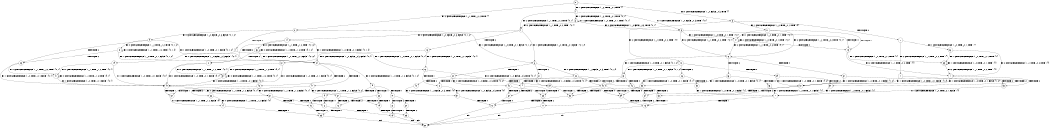 digraph BCG {
size = "7, 10.5";
center = TRUE;
node [shape = circle];
0 [peripheries = 2];
0 -> 1 [label = "EX !1 !ATOMIC_EXCH_BRANCH (1, +0, TRUE, +0, 1, TRUE) !{}"];
0 -> 2 [label = "EX !2 !ATOMIC_EXCH_BRANCH (1, +1, TRUE, +0, 2, TRUE) !{}"];
0 -> 3 [label = "EX !0 !ATOMIC_EXCH_BRANCH (1, +0, FALSE, +0, 3, TRUE) !{}"];
1 -> 4 [label = "EX !2 !ATOMIC_EXCH_BRANCH (1, +1, TRUE, +0, 2, TRUE) !{0, 1}"];
1 -> 5 [label = "EX !0 !ATOMIC_EXCH_BRANCH (1, +0, FALSE, +0, 3, TRUE) !{0, 1}"];
1 -> 6 [label = "EX !1 !ATOMIC_EXCH_BRANCH (1, +0, TRUE, +0, 1, TRUE) !{0, 1}"];
2 -> 7 [label = "TERMINATE !2"];
2 -> 8 [label = "EX !1 !ATOMIC_EXCH_BRANCH (1, +0, TRUE, +0, 1, FALSE) !{0, 1, 2}"];
2 -> 9 [label = "EX !0 !ATOMIC_EXCH_BRANCH (1, +0, FALSE, +0, 3, FALSE) !{0, 1, 2}"];
3 -> 10 [label = "TERMINATE !0"];
3 -> 11 [label = "EX !1 !ATOMIC_EXCH_BRANCH (1, +0, TRUE, +0, 1, TRUE) !{0}"];
3 -> 12 [label = "EX !2 !ATOMIC_EXCH_BRANCH (1, +1, TRUE, +0, 2, TRUE) !{0}"];
4 -> 13 [label = "TERMINATE !2"];
4 -> 14 [label = "EX !0 !ATOMIC_EXCH_BRANCH (1, +0, FALSE, +0, 3, FALSE) !{0, 1, 2}"];
4 -> 8 [label = "EX !1 !ATOMIC_EXCH_BRANCH (1, +0, TRUE, +0, 1, FALSE) !{0, 1, 2}"];
5 -> 15 [label = "TERMINATE !0"];
5 -> 16 [label = "EX !2 !ATOMIC_EXCH_BRANCH (1, +1, TRUE, +0, 2, TRUE) !{0, 1}"];
5 -> 17 [label = "EX !1 !ATOMIC_EXCH_BRANCH (1, +0, TRUE, +0, 1, TRUE) !{0, 1}"];
6 -> 4 [label = "EX !2 !ATOMIC_EXCH_BRANCH (1, +1, TRUE, +0, 2, TRUE) !{0, 1}"];
6 -> 5 [label = "EX !0 !ATOMIC_EXCH_BRANCH (1, +0, FALSE, +0, 3, TRUE) !{0, 1}"];
6 -> 6 [label = "EX !1 !ATOMIC_EXCH_BRANCH (1, +0, TRUE, +0, 1, TRUE) !{0, 1}"];
7 -> 18 [label = "EX !1 !ATOMIC_EXCH_BRANCH (1, +0, TRUE, +0, 1, FALSE) !{0, 1}"];
7 -> 19 [label = "EX !0 !ATOMIC_EXCH_BRANCH (1, +0, FALSE, +0, 3, FALSE) !{0, 1}"];
8 -> 20 [label = "TERMINATE !1"];
8 -> 21 [label = "TERMINATE !2"];
8 -> 22 [label = "EX !0 !ATOMIC_EXCH_BRANCH (1, +0, FALSE, +0, 3, TRUE) !{0, 1, 2}"];
9 -> 23 [label = "TERMINATE !2"];
9 -> 24 [label = "EX !1 !ATOMIC_EXCH_BRANCH (1, +0, TRUE, +0, 1, FALSE) !{0, 1, 2}"];
9 -> 25 [label = "EX !0 !ATOMIC_EXCH_BRANCH (1, +1, TRUE, +1, 2, TRUE) !{0, 1, 2}"];
10 -> 26 [label = "EX !1 !ATOMIC_EXCH_BRANCH (1, +0, TRUE, +0, 1, TRUE) !{}"];
10 -> 27 [label = "EX !2 !ATOMIC_EXCH_BRANCH (1, +1, TRUE, +0, 2, TRUE) !{}"];
11 -> 15 [label = "TERMINATE !0"];
11 -> 16 [label = "EX !2 !ATOMIC_EXCH_BRANCH (1, +1, TRUE, +0, 2, TRUE) !{0, 1}"];
11 -> 17 [label = "EX !1 !ATOMIC_EXCH_BRANCH (1, +0, TRUE, +0, 1, TRUE) !{0, 1}"];
12 -> 28 [label = "TERMINATE !2"];
12 -> 29 [label = "TERMINATE !0"];
12 -> 30 [label = "EX !1 !ATOMIC_EXCH_BRANCH (1, +0, TRUE, +0, 1, FALSE) !{0, 1, 2}"];
13 -> 31 [label = "EX !0 !ATOMIC_EXCH_BRANCH (1, +0, FALSE, +0, 3, FALSE) !{0, 1}"];
13 -> 18 [label = "EX !1 !ATOMIC_EXCH_BRANCH (1, +0, TRUE, +0, 1, FALSE) !{0, 1}"];
14 -> 32 [label = "TERMINATE !2"];
14 -> 24 [label = "EX !1 !ATOMIC_EXCH_BRANCH (1, +0, TRUE, +0, 1, FALSE) !{0, 1, 2}"];
14 -> 33 [label = "EX !0 !ATOMIC_EXCH_BRANCH (1, +1, TRUE, +1, 2, TRUE) !{0, 1, 2}"];
15 -> 34 [label = "EX !2 !ATOMIC_EXCH_BRANCH (1, +1, TRUE, +0, 2, TRUE) !{1}"];
15 -> 35 [label = "EX !1 !ATOMIC_EXCH_BRANCH (1, +0, TRUE, +0, 1, TRUE) !{1}"];
16 -> 36 [label = "TERMINATE !2"];
16 -> 37 [label = "TERMINATE !0"];
16 -> 30 [label = "EX !1 !ATOMIC_EXCH_BRANCH (1, +0, TRUE, +0, 1, FALSE) !{0, 1, 2}"];
17 -> 15 [label = "TERMINATE !0"];
17 -> 16 [label = "EX !2 !ATOMIC_EXCH_BRANCH (1, +1, TRUE, +0, 2, TRUE) !{0, 1}"];
17 -> 17 [label = "EX !1 !ATOMIC_EXCH_BRANCH (1, +0, TRUE, +0, 1, TRUE) !{0, 1}"];
18 -> 38 [label = "TERMINATE !1"];
18 -> 39 [label = "EX !0 !ATOMIC_EXCH_BRANCH (1, +0, FALSE, +0, 3, TRUE) !{0, 1}"];
19 -> 40 [label = "EX !1 !ATOMIC_EXCH_BRANCH (1, +0, TRUE, +0, 1, FALSE) !{0, 1}"];
19 -> 41 [label = "EX !0 !ATOMIC_EXCH_BRANCH (1, +1, TRUE, +1, 2, TRUE) !{0, 1}"];
20 -> 42 [label = "TERMINATE !2"];
20 -> 43 [label = "EX !0 !ATOMIC_EXCH_BRANCH (1, +0, FALSE, +0, 3, TRUE) !{0, 2}"];
21 -> 38 [label = "TERMINATE !1"];
21 -> 39 [label = "EX !0 !ATOMIC_EXCH_BRANCH (1, +0, FALSE, +0, 3, TRUE) !{0, 1}"];
22 -> 44 [label = "TERMINATE !1"];
22 -> 45 [label = "TERMINATE !2"];
22 -> 46 [label = "TERMINATE !0"];
23 -> 40 [label = "EX !1 !ATOMIC_EXCH_BRANCH (1, +0, TRUE, +0, 1, FALSE) !{0, 1}"];
23 -> 41 [label = "EX !0 !ATOMIC_EXCH_BRANCH (1, +1, TRUE, +1, 2, TRUE) !{0, 1}"];
24 -> 47 [label = "TERMINATE !1"];
24 -> 48 [label = "TERMINATE !2"];
24 -> 49 [label = "EX !0 !ATOMIC_EXCH_BRANCH (1, +1, TRUE, +1, 2, FALSE) !{0, 1, 2}"];
25 -> 23 [label = "TERMINATE !2"];
25 -> 24 [label = "EX !1 !ATOMIC_EXCH_BRANCH (1, +0, TRUE, +0, 1, FALSE) !{0, 1, 2}"];
25 -> 25 [label = "EX !0 !ATOMIC_EXCH_BRANCH (1, +1, TRUE, +1, 2, TRUE) !{0, 1, 2}"];
26 -> 34 [label = "EX !2 !ATOMIC_EXCH_BRANCH (1, +1, TRUE, +0, 2, TRUE) !{1}"];
26 -> 35 [label = "EX !1 !ATOMIC_EXCH_BRANCH (1, +0, TRUE, +0, 1, TRUE) !{1}"];
27 -> 50 [label = "TERMINATE !2"];
27 -> 51 [label = "EX !1 !ATOMIC_EXCH_BRANCH (1, +0, TRUE, +0, 1, FALSE) !{1, 2}"];
28 -> 52 [label = "TERMINATE !0"];
28 -> 53 [label = "EX !1 !ATOMIC_EXCH_BRANCH (1, +0, TRUE, +0, 1, FALSE) !{0, 1}"];
29 -> 50 [label = "TERMINATE !2"];
29 -> 51 [label = "EX !1 !ATOMIC_EXCH_BRANCH (1, +0, TRUE, +0, 1, FALSE) !{1, 2}"];
30 -> 44 [label = "TERMINATE !1"];
30 -> 45 [label = "TERMINATE !2"];
30 -> 46 [label = "TERMINATE !0"];
31 -> 40 [label = "EX !1 !ATOMIC_EXCH_BRANCH (1, +0, TRUE, +0, 1, FALSE) !{0, 1}"];
31 -> 54 [label = "EX !0 !ATOMIC_EXCH_BRANCH (1, +1, TRUE, +1, 2, TRUE) !{0, 1}"];
32 -> 40 [label = "EX !1 !ATOMIC_EXCH_BRANCH (1, +0, TRUE, +0, 1, FALSE) !{0, 1}"];
32 -> 54 [label = "EX !0 !ATOMIC_EXCH_BRANCH (1, +1, TRUE, +1, 2, TRUE) !{0, 1}"];
33 -> 32 [label = "TERMINATE !2"];
33 -> 24 [label = "EX !1 !ATOMIC_EXCH_BRANCH (1, +0, TRUE, +0, 1, FALSE) !{0, 1, 2}"];
33 -> 33 [label = "EX !0 !ATOMIC_EXCH_BRANCH (1, +1, TRUE, +1, 2, TRUE) !{0, 1, 2}"];
34 -> 55 [label = "TERMINATE !2"];
34 -> 51 [label = "EX !1 !ATOMIC_EXCH_BRANCH (1, +0, TRUE, +0, 1, FALSE) !{1, 2}"];
35 -> 34 [label = "EX !2 !ATOMIC_EXCH_BRANCH (1, +1, TRUE, +0, 2, TRUE) !{1}"];
35 -> 35 [label = "EX !1 !ATOMIC_EXCH_BRANCH (1, +0, TRUE, +0, 1, TRUE) !{1}"];
36 -> 56 [label = "TERMINATE !0"];
36 -> 53 [label = "EX !1 !ATOMIC_EXCH_BRANCH (1, +0, TRUE, +0, 1, FALSE) !{0, 1}"];
37 -> 55 [label = "TERMINATE !2"];
37 -> 51 [label = "EX !1 !ATOMIC_EXCH_BRANCH (1, +0, TRUE, +0, 1, FALSE) !{1, 2}"];
38 -> 57 [label = "EX !0 !ATOMIC_EXCH_BRANCH (1, +0, FALSE, +0, 3, TRUE) !{0}"];
39 -> 58 [label = "TERMINATE !1"];
39 -> 59 [label = "TERMINATE !0"];
40 -> 60 [label = "TERMINATE !1"];
40 -> 61 [label = "EX !0 !ATOMIC_EXCH_BRANCH (1, +1, TRUE, +1, 2, FALSE) !{0, 1}"];
41 -> 40 [label = "EX !1 !ATOMIC_EXCH_BRANCH (1, +0, TRUE, +0, 1, FALSE) !{0, 1}"];
41 -> 41 [label = "EX !0 !ATOMIC_EXCH_BRANCH (1, +1, TRUE, +1, 2, TRUE) !{0, 1}"];
42 -> 57 [label = "EX !0 !ATOMIC_EXCH_BRANCH (1, +0, FALSE, +0, 3, TRUE) !{0}"];
43 -> 62 [label = "TERMINATE !2"];
43 -> 63 [label = "TERMINATE !0"];
44 -> 62 [label = "TERMINATE !2"];
44 -> 63 [label = "TERMINATE !0"];
45 -> 58 [label = "TERMINATE !1"];
45 -> 59 [label = "TERMINATE !0"];
46 -> 64 [label = "TERMINATE !1"];
46 -> 65 [label = "TERMINATE !2"];
47 -> 66 [label = "TERMINATE !2"];
47 -> 67 [label = "EX !0 !ATOMIC_EXCH_BRANCH (1, +1, TRUE, +1, 2, FALSE) !{0, 2}"];
48 -> 60 [label = "TERMINATE !1"];
48 -> 61 [label = "EX !0 !ATOMIC_EXCH_BRANCH (1, +1, TRUE, +1, 2, FALSE) !{0, 1}"];
49 -> 68 [label = "TERMINATE !1"];
49 -> 69 [label = "TERMINATE !2"];
49 -> 70 [label = "TERMINATE !0"];
50 -> 71 [label = "EX !1 !ATOMIC_EXCH_BRANCH (1, +0, TRUE, +0, 1, FALSE) !{1}"];
51 -> 64 [label = "TERMINATE !1"];
51 -> 65 [label = "TERMINATE !2"];
52 -> 71 [label = "EX !1 !ATOMIC_EXCH_BRANCH (1, +0, TRUE, +0, 1, FALSE) !{1}"];
53 -> 58 [label = "TERMINATE !1"];
53 -> 59 [label = "TERMINATE !0"];
54 -> 40 [label = "EX !1 !ATOMIC_EXCH_BRANCH (1, +0, TRUE, +0, 1, FALSE) !{0, 1}"];
54 -> 54 [label = "EX !0 !ATOMIC_EXCH_BRANCH (1, +1, TRUE, +1, 2, TRUE) !{0, 1}"];
55 -> 71 [label = "EX !1 !ATOMIC_EXCH_BRANCH (1, +0, TRUE, +0, 1, FALSE) !{1}"];
56 -> 71 [label = "EX !1 !ATOMIC_EXCH_BRANCH (1, +0, TRUE, +0, 1, FALSE) !{1}"];
57 -> 72 [label = "TERMINATE !0"];
58 -> 72 [label = "TERMINATE !0"];
59 -> 73 [label = "TERMINATE !1"];
60 -> 74 [label = "EX !0 !ATOMIC_EXCH_BRANCH (1, +1, TRUE, +1, 2, FALSE) !{0}"];
61 -> 75 [label = "TERMINATE !1"];
61 -> 76 [label = "TERMINATE !0"];
62 -> 72 [label = "TERMINATE !0"];
63 -> 77 [label = "TERMINATE !2"];
64 -> 77 [label = "TERMINATE !2"];
65 -> 73 [label = "TERMINATE !1"];
66 -> 74 [label = "EX !0 !ATOMIC_EXCH_BRANCH (1, +1, TRUE, +1, 2, FALSE) !{0}"];
67 -> 78 [label = "TERMINATE !2"];
67 -> 79 [label = "TERMINATE !0"];
68 -> 78 [label = "TERMINATE !2"];
68 -> 79 [label = "TERMINATE !0"];
69 -> 75 [label = "TERMINATE !1"];
69 -> 76 [label = "TERMINATE !0"];
70 -> 80 [label = "TERMINATE !1"];
70 -> 81 [label = "TERMINATE !2"];
71 -> 73 [label = "TERMINATE !1"];
72 -> 82 [label = "exit"];
73 -> 82 [label = "exit"];
74 -> 83 [label = "TERMINATE !0"];
75 -> 83 [label = "TERMINATE !0"];
76 -> 84 [label = "TERMINATE !1"];
77 -> 82 [label = "exit"];
78 -> 83 [label = "TERMINATE !0"];
79 -> 85 [label = "TERMINATE !2"];
80 -> 85 [label = "TERMINATE !2"];
81 -> 84 [label = "TERMINATE !1"];
83 -> 82 [label = "exit"];
84 -> 82 [label = "exit"];
85 -> 82 [label = "exit"];
}
